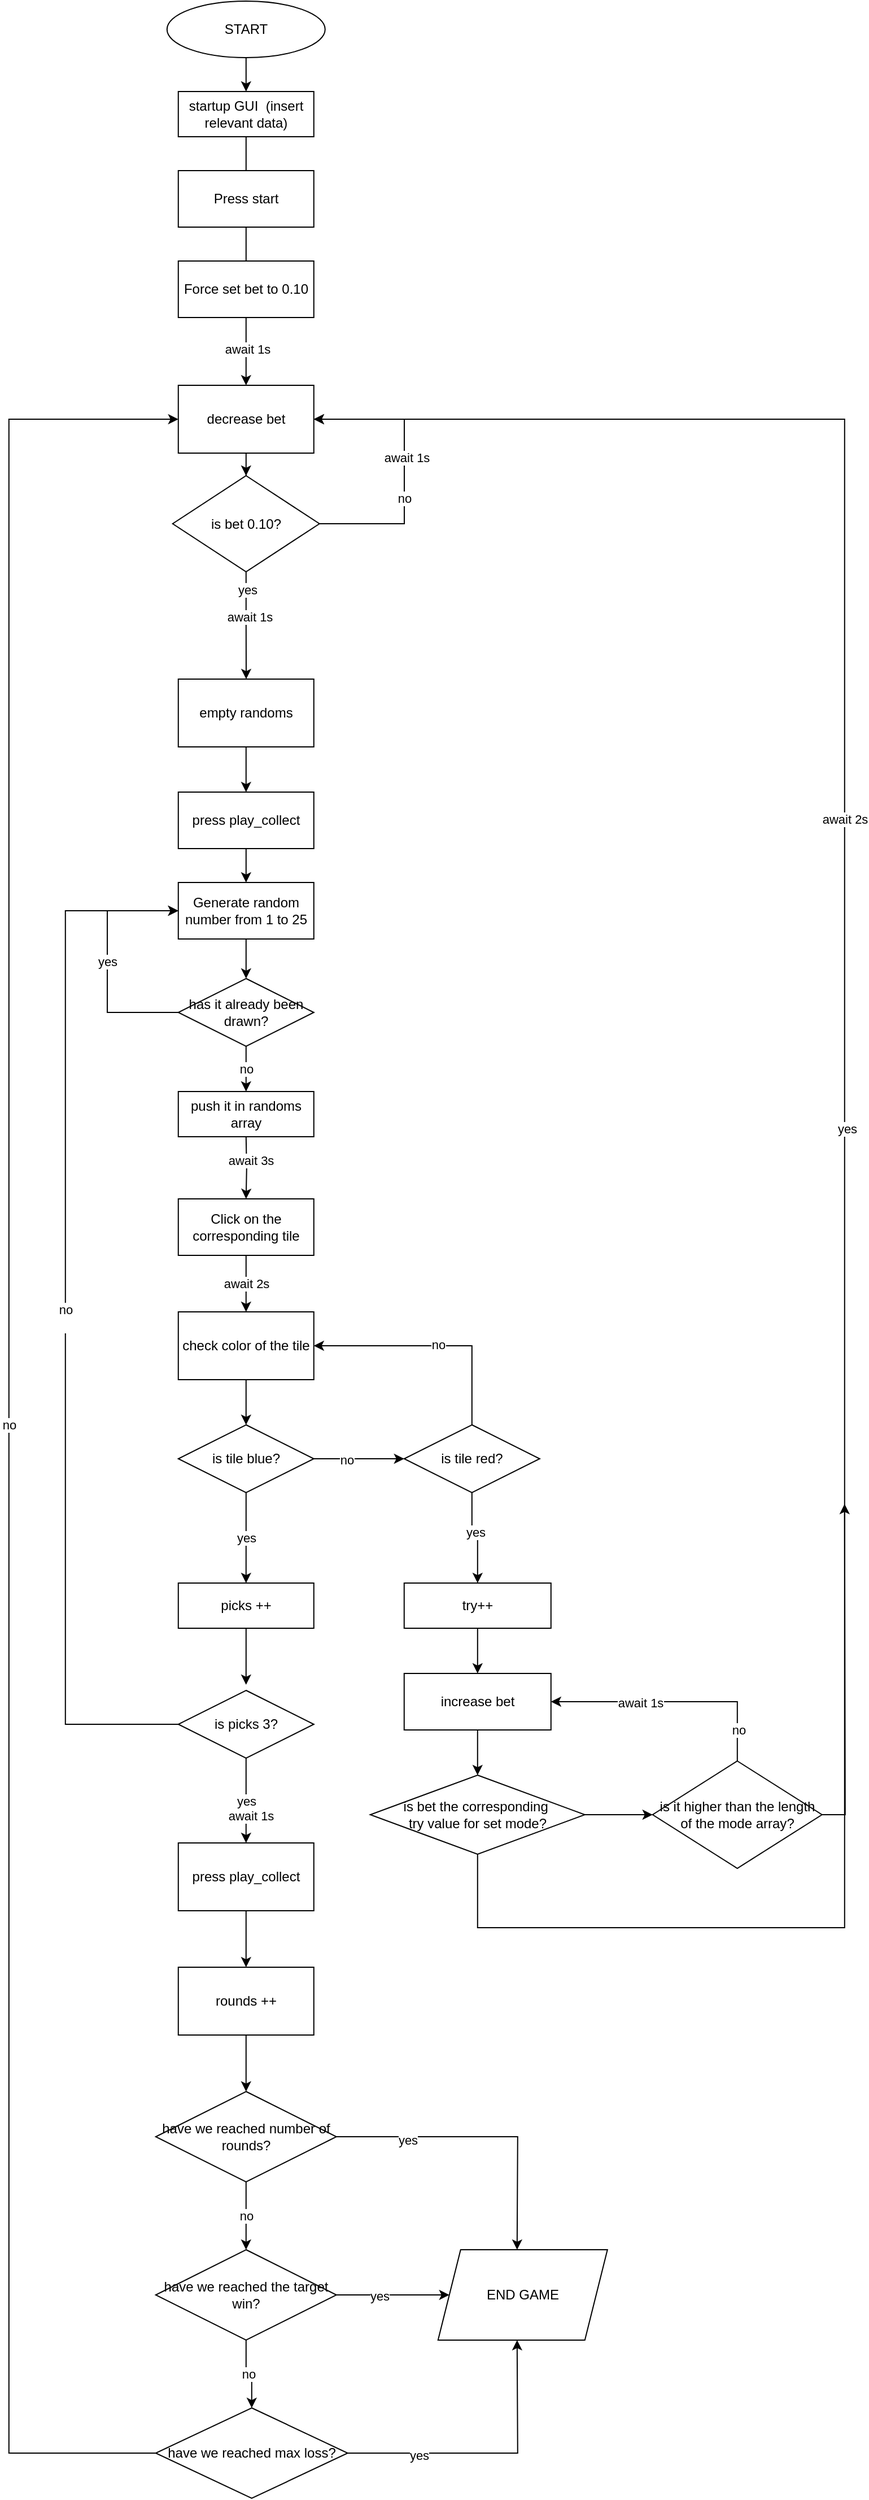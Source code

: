 <mxfile version="28.0.7">
  <diagram name="Pagina-1" id="DiGROShBe6_BHW7J8G3q">
    <mxGraphModel dx="1783" dy="2105" grid="1" gridSize="10" guides="1" tooltips="1" connect="1" arrows="1" fold="1" page="1" pageScale="1" pageWidth="827" pageHeight="1169" math="0" shadow="0">
      <root>
        <mxCell id="0" />
        <mxCell id="1" parent="0" />
        <mxCell id="_CnHaBAXVkDHwyhgGVDt-2" style="edgeStyle=orthogonalEdgeStyle;rounded=0;orthogonalLoop=1;jettySize=auto;html=1;" parent="1" source="_CnHaBAXVkDHwyhgGVDt-1" target="_CnHaBAXVkDHwyhgGVDt-3" edge="1">
          <mxGeometry relative="1" as="geometry">
            <mxPoint x="252.89" y="-1020" as="targetPoint" />
          </mxGeometry>
        </mxCell>
        <mxCell id="_CnHaBAXVkDHwyhgGVDt-1" value="START" style="ellipse;whiteSpace=wrap;html=1;" parent="1" vertex="1">
          <mxGeometry x="182.89" y="-1160" width="140" height="50" as="geometry" />
        </mxCell>
        <mxCell id="_CnHaBAXVkDHwyhgGVDt-4" style="edgeStyle=orthogonalEdgeStyle;rounded=0;orthogonalLoop=1;jettySize=auto;html=1;" parent="1" source="_CnHaBAXVkDHwyhgGVDt-3" edge="1">
          <mxGeometry relative="1" as="geometry">
            <mxPoint x="252.89" y="-980" as="targetPoint" />
          </mxGeometry>
        </mxCell>
        <mxCell id="_CnHaBAXVkDHwyhgGVDt-3" value="startup GUI&amp;nbsp; (insert relevant data)" style="rounded=0;whiteSpace=wrap;html=1;" parent="1" vertex="1">
          <mxGeometry x="192.89" y="-1080" width="120" height="40" as="geometry" />
        </mxCell>
        <mxCell id="_CnHaBAXVkDHwyhgGVDt-8" style="edgeStyle=orthogonalEdgeStyle;rounded=0;orthogonalLoop=1;jettySize=auto;html=1;" parent="1" source="_CnHaBAXVkDHwyhgGVDt-6" edge="1">
          <mxGeometry relative="1" as="geometry">
            <mxPoint x="252.89" y="-900" as="targetPoint" />
          </mxGeometry>
        </mxCell>
        <mxCell id="_CnHaBAXVkDHwyhgGVDt-6" value="Press start" style="rounded=0;whiteSpace=wrap;html=1;" parent="1" vertex="1">
          <mxGeometry x="192.89" y="-1010" width="120" height="50" as="geometry" />
        </mxCell>
        <mxCell id="_CnHaBAXVkDHwyhgGVDt-11" style="edgeStyle=orthogonalEdgeStyle;rounded=0;orthogonalLoop=1;jettySize=auto;html=1;exitX=0.5;exitY=1;exitDx=0;exitDy=0;" parent="1" source="4pX8vZohO5UuYpyCai0n-75" edge="1">
          <mxGeometry relative="1" as="geometry">
            <mxPoint x="253" y="-560" as="targetPoint" />
            <mxPoint x="252.89" y="-560" as="sourcePoint" />
          </mxGeometry>
        </mxCell>
        <mxCell id="4pX8vZohO5UuYpyCai0n-26" value="await 1s" style="edgeLabel;html=1;align=center;verticalAlign=middle;resizable=0;points=[];" vertex="1" connectable="0" parent="_CnHaBAXVkDHwyhgGVDt-11">
          <mxGeometry x="-0.167" y="3" relative="1" as="geometry">
            <mxPoint as="offset" />
          </mxGeometry>
        </mxCell>
        <mxCell id="4pX8vZohO5UuYpyCai0n-78" value="yes" style="edgeLabel;html=1;align=center;verticalAlign=middle;resizable=0;points=[];" vertex="1" connectable="0" parent="_CnHaBAXVkDHwyhgGVDt-11">
          <mxGeometry x="-0.665" y="1" relative="1" as="geometry">
            <mxPoint as="offset" />
          </mxGeometry>
        </mxCell>
        <mxCell id="4pX8vZohO5UuYpyCai0n-81" style="edgeStyle=orthogonalEdgeStyle;rounded=0;orthogonalLoop=1;jettySize=auto;html=1;entryX=0.5;entryY=0;entryDx=0;entryDy=0;" edge="1" parent="1" source="_CnHaBAXVkDHwyhgGVDt-10" target="4pX8vZohO5UuYpyCai0n-80">
          <mxGeometry relative="1" as="geometry" />
        </mxCell>
        <mxCell id="4pX8vZohO5UuYpyCai0n-82" value="await 1s" style="edgeLabel;html=1;align=center;verticalAlign=middle;resizable=0;points=[];" vertex="1" connectable="0" parent="4pX8vZohO5UuYpyCai0n-81">
          <mxGeometry x="-0.067" y="1" relative="1" as="geometry">
            <mxPoint as="offset" />
          </mxGeometry>
        </mxCell>
        <mxCell id="_CnHaBAXVkDHwyhgGVDt-10" value="Force set bet to 0.10" style="rounded=0;whiteSpace=wrap;html=1;" parent="1" vertex="1">
          <mxGeometry x="192.89" y="-930" width="120" height="50" as="geometry" />
        </mxCell>
        <mxCell id="_CnHaBAXVkDHwyhgGVDt-13" style="edgeStyle=orthogonalEdgeStyle;rounded=0;orthogonalLoop=1;jettySize=auto;html=1;" parent="1" source="_CnHaBAXVkDHwyhgGVDt-12" edge="1">
          <mxGeometry relative="1" as="geometry">
            <mxPoint x="252.89" y="-380" as="targetPoint" />
          </mxGeometry>
        </mxCell>
        <mxCell id="_CnHaBAXVkDHwyhgGVDt-12" value="press play_collect" style="rounded=0;whiteSpace=wrap;html=1;" parent="1" vertex="1">
          <mxGeometry x="192.89" y="-460" width="120" height="50" as="geometry" />
        </mxCell>
        <mxCell id="_CnHaBAXVkDHwyhgGVDt-15" style="edgeStyle=orthogonalEdgeStyle;rounded=0;orthogonalLoop=1;jettySize=auto;html=1;entryX=0.5;entryY=0;entryDx=0;entryDy=0;" parent="1" edge="1" target="_CnHaBAXVkDHwyhgGVDt-16">
          <mxGeometry relative="1" as="geometry">
            <mxPoint x="252.89" y="-125" as="targetPoint" />
            <mxPoint x="252.89" y="-155" as="sourcePoint" />
          </mxGeometry>
        </mxCell>
        <mxCell id="4pX8vZohO5UuYpyCai0n-27" value="await 3s" style="edgeLabel;html=1;align=center;verticalAlign=middle;resizable=0;points=[];" vertex="1" connectable="0" parent="_CnHaBAXVkDHwyhgGVDt-15">
          <mxGeometry x="-0.241" y="3" relative="1" as="geometry">
            <mxPoint as="offset" />
          </mxGeometry>
        </mxCell>
        <mxCell id="_CnHaBAXVkDHwyhgGVDt-18" value="await 2s" style="edgeStyle=orthogonalEdgeStyle;rounded=0;orthogonalLoop=1;jettySize=auto;html=1;" parent="1" source="_CnHaBAXVkDHwyhgGVDt-16" target="_CnHaBAXVkDHwyhgGVDt-17" edge="1">
          <mxGeometry relative="1" as="geometry">
            <mxPoint as="offset" />
          </mxGeometry>
        </mxCell>
        <mxCell id="_CnHaBAXVkDHwyhgGVDt-16" value="Click on the corresponding tile" style="rounded=0;whiteSpace=wrap;html=1;" parent="1" vertex="1">
          <mxGeometry x="192.89" y="-100" width="120" height="50" as="geometry" />
        </mxCell>
        <mxCell id="_CnHaBAXVkDHwyhgGVDt-20" value="" style="edgeStyle=orthogonalEdgeStyle;rounded=0;orthogonalLoop=1;jettySize=auto;html=1;" parent="1" source="_CnHaBAXVkDHwyhgGVDt-17" target="_CnHaBAXVkDHwyhgGVDt-19" edge="1">
          <mxGeometry relative="1" as="geometry" />
        </mxCell>
        <mxCell id="_CnHaBAXVkDHwyhgGVDt-17" value="check color of the tile" style="whiteSpace=wrap;html=1;rounded=0;" parent="1" vertex="1">
          <mxGeometry x="192.89" width="120" height="60" as="geometry" />
        </mxCell>
        <mxCell id="_CnHaBAXVkDHwyhgGVDt-22" value="yes" style="edgeStyle=orthogonalEdgeStyle;rounded=0;orthogonalLoop=1;jettySize=auto;html=1;" parent="1" source="_CnHaBAXVkDHwyhgGVDt-19" edge="1">
          <mxGeometry relative="1" as="geometry">
            <mxPoint x="252.89" y="240" as="targetPoint" />
          </mxGeometry>
        </mxCell>
        <mxCell id="_CnHaBAXVkDHwyhgGVDt-24" value="" style="edgeStyle=orthogonalEdgeStyle;rounded=0;orthogonalLoop=1;jettySize=auto;html=1;" parent="1" source="_CnHaBAXVkDHwyhgGVDt-19" target="_CnHaBAXVkDHwyhgGVDt-23" edge="1">
          <mxGeometry relative="1" as="geometry" />
        </mxCell>
        <mxCell id="4pX8vZohO5UuYpyCai0n-21" value="no" style="edgeLabel;html=1;align=center;verticalAlign=middle;resizable=0;points=[];" vertex="1" connectable="0" parent="_CnHaBAXVkDHwyhgGVDt-24">
          <mxGeometry x="-0.275" y="-1" relative="1" as="geometry">
            <mxPoint as="offset" />
          </mxGeometry>
        </mxCell>
        <mxCell id="_CnHaBAXVkDHwyhgGVDt-19" value="is tile blue?" style="rhombus;whiteSpace=wrap;html=1;rounded=0;" parent="1" vertex="1">
          <mxGeometry x="192.89" y="100" width="120" height="60" as="geometry" />
        </mxCell>
        <mxCell id="_CnHaBAXVkDHwyhgGVDt-26" value="" style="edgeStyle=orthogonalEdgeStyle;rounded=0;orthogonalLoop=1;jettySize=auto;html=1;" parent="1" source="_CnHaBAXVkDHwyhgGVDt-23" target="_CnHaBAXVkDHwyhgGVDt-25" edge="1">
          <mxGeometry relative="1" as="geometry" />
        </mxCell>
        <mxCell id="_CnHaBAXVkDHwyhgGVDt-27" value="yes" style="edgeLabel;html=1;align=center;verticalAlign=middle;resizable=0;points=[];" parent="_CnHaBAXVkDHwyhgGVDt-26" vertex="1" connectable="0">
          <mxGeometry x="-0.175" y="3" relative="1" as="geometry">
            <mxPoint as="offset" />
          </mxGeometry>
        </mxCell>
        <mxCell id="4pX8vZohO5UuYpyCai0n-23" value="" style="edgeStyle=orthogonalEdgeStyle;rounded=0;orthogonalLoop=1;jettySize=auto;html=1;entryX=1;entryY=0.5;entryDx=0;entryDy=0;" edge="1" parent="1" source="_CnHaBAXVkDHwyhgGVDt-23" target="_CnHaBAXVkDHwyhgGVDt-17">
          <mxGeometry relative="1" as="geometry">
            <mxPoint x="452.89" y="-10" as="targetPoint" />
            <Array as="points">
              <mxPoint x="452.89" y="30" />
            </Array>
          </mxGeometry>
        </mxCell>
        <mxCell id="4pX8vZohO5UuYpyCai0n-24" value="no" style="edgeLabel;html=1;align=center;verticalAlign=middle;resizable=0;points=[];" vertex="1" connectable="0" parent="4pX8vZohO5UuYpyCai0n-23">
          <mxGeometry x="-0.05" y="-1" relative="1" as="geometry">
            <mxPoint as="offset" />
          </mxGeometry>
        </mxCell>
        <mxCell id="_CnHaBAXVkDHwyhgGVDt-23" value="is tile red?" style="rhombus;whiteSpace=wrap;html=1;rounded=0;" parent="1" vertex="1">
          <mxGeometry x="392.89" y="100" width="120" height="60" as="geometry" />
        </mxCell>
        <mxCell id="4pX8vZohO5UuYpyCai0n-54" style="edgeStyle=orthogonalEdgeStyle;rounded=0;orthogonalLoop=1;jettySize=auto;html=1;" edge="1" parent="1" source="_CnHaBAXVkDHwyhgGVDt-25">
          <mxGeometry relative="1" as="geometry">
            <mxPoint x="457.89" y="320" as="targetPoint" />
          </mxGeometry>
        </mxCell>
        <mxCell id="_CnHaBAXVkDHwyhgGVDt-25" value="try++" style="rounded=0;whiteSpace=wrap;html=1;" parent="1" vertex="1">
          <mxGeometry x="392.89" y="240" width="130" height="40" as="geometry" />
        </mxCell>
        <mxCell id="4pX8vZohO5UuYpyCai0n-5" value="" style="edgeStyle=orthogonalEdgeStyle;rounded=0;orthogonalLoop=1;jettySize=auto;html=1;" edge="1" parent="1" source="4pX8vZohO5UuYpyCai0n-1">
          <mxGeometry relative="1" as="geometry">
            <mxPoint x="252.89" y="330" as="targetPoint" />
          </mxGeometry>
        </mxCell>
        <mxCell id="4pX8vZohO5UuYpyCai0n-1" value="picks ++" style="rounded=0;whiteSpace=wrap;html=1;" vertex="1" parent="1">
          <mxGeometry x="192.89" y="240" width="120" height="40" as="geometry" />
        </mxCell>
        <mxCell id="4pX8vZohO5UuYpyCai0n-18" value="no&lt;div&gt;&lt;br&gt;&lt;/div&gt;" style="edgeStyle=orthogonalEdgeStyle;rounded=0;orthogonalLoop=1;jettySize=auto;html=1;entryX=0;entryY=0.5;entryDx=0;entryDy=0;" edge="1" parent="1" source="4pX8vZohO5UuYpyCai0n-4" target="4pX8vZohO5UuYpyCai0n-13">
          <mxGeometry relative="1" as="geometry">
            <mxPoint x="122.89" y="-40" as="targetPoint" />
            <Array as="points">
              <mxPoint x="92.89" y="365" />
              <mxPoint x="92.89" y="-355" />
            </Array>
          </mxGeometry>
        </mxCell>
        <mxCell id="4pX8vZohO5UuYpyCai0n-20" value="yes" style="edgeStyle=orthogonalEdgeStyle;rounded=0;orthogonalLoop=1;jettySize=auto;html=1;" edge="1" parent="1" source="4pX8vZohO5UuYpyCai0n-4" target="4pX8vZohO5UuYpyCai0n-19">
          <mxGeometry relative="1" as="geometry" />
        </mxCell>
        <mxCell id="4pX8vZohO5UuYpyCai0n-28" value="await 1s" style="edgeLabel;html=1;align=center;verticalAlign=middle;resizable=0;points=[];" vertex="1" connectable="0" parent="4pX8vZohO5UuYpyCai0n-20">
          <mxGeometry x="0.356" y="4" relative="1" as="geometry">
            <mxPoint as="offset" />
          </mxGeometry>
        </mxCell>
        <mxCell id="4pX8vZohO5UuYpyCai0n-4" value="is picks 3?" style="rhombus;whiteSpace=wrap;html=1;rounded=0;" vertex="1" parent="1">
          <mxGeometry x="192.89" y="335" width="120" height="60" as="geometry" />
        </mxCell>
        <mxCell id="4pX8vZohO5UuYpyCai0n-12" value="" style="edgeStyle=orthogonalEdgeStyle;rounded=0;orthogonalLoop=1;jettySize=auto;html=1;" edge="1" parent="1" source="4pX8vZohO5UuYpyCai0n-13" target="4pX8vZohO5UuYpyCai0n-16">
          <mxGeometry relative="1" as="geometry" />
        </mxCell>
        <mxCell id="4pX8vZohO5UuYpyCai0n-13" value="Generate random number from 1 to 25" style="rounded=0;whiteSpace=wrap;html=1;" vertex="1" parent="1">
          <mxGeometry x="192.89" y="-380" width="120" height="50" as="geometry" />
        </mxCell>
        <mxCell id="4pX8vZohO5UuYpyCai0n-14" value="yes" style="edgeStyle=orthogonalEdgeStyle;rounded=0;orthogonalLoop=1;jettySize=auto;html=1;entryX=0;entryY=0.5;entryDx=0;entryDy=0;" edge="1" parent="1" source="4pX8vZohO5UuYpyCai0n-16" target="4pX8vZohO5UuYpyCai0n-13">
          <mxGeometry relative="1" as="geometry">
            <mxPoint x="142.89" y="-355" as="targetPoint" />
            <Array as="points">
              <mxPoint x="130" y="-265" />
              <mxPoint x="130" y="-355" />
            </Array>
          </mxGeometry>
        </mxCell>
        <mxCell id="4pX8vZohO5UuYpyCai0n-15" value="no" style="edgeStyle=orthogonalEdgeStyle;rounded=0;orthogonalLoop=1;jettySize=auto;html=1;" edge="1" parent="1" source="4pX8vZohO5UuYpyCai0n-16" target="4pX8vZohO5UuYpyCai0n-17">
          <mxGeometry relative="1" as="geometry" />
        </mxCell>
        <mxCell id="4pX8vZohO5UuYpyCai0n-16" value="has it already been drawn?" style="rhombus;whiteSpace=wrap;html=1;rounded=0;" vertex="1" parent="1">
          <mxGeometry x="192.89" y="-295" width="120" height="60" as="geometry" />
        </mxCell>
        <mxCell id="4pX8vZohO5UuYpyCai0n-17" value="push it in randoms array" style="whiteSpace=wrap;html=1;rounded=0;" vertex="1" parent="1">
          <mxGeometry x="192.89" y="-195" width="120" height="40" as="geometry" />
        </mxCell>
        <mxCell id="4pX8vZohO5UuYpyCai0n-34" value="" style="edgeStyle=orthogonalEdgeStyle;rounded=0;orthogonalLoop=1;jettySize=auto;html=1;" edge="1" parent="1" source="4pX8vZohO5UuYpyCai0n-19" target="4pX8vZohO5UuYpyCai0n-33">
          <mxGeometry relative="1" as="geometry" />
        </mxCell>
        <mxCell id="4pX8vZohO5UuYpyCai0n-19" value="press play_collect" style="whiteSpace=wrap;html=1;rounded=0;" vertex="1" parent="1">
          <mxGeometry x="192.89" y="470" width="120" height="60" as="geometry" />
        </mxCell>
        <mxCell id="4pX8vZohO5UuYpyCai0n-36" value="" style="edgeStyle=orthogonalEdgeStyle;rounded=0;orthogonalLoop=1;jettySize=auto;html=1;" edge="1" parent="1" source="4pX8vZohO5UuYpyCai0n-33" target="4pX8vZohO5UuYpyCai0n-35">
          <mxGeometry relative="1" as="geometry" />
        </mxCell>
        <mxCell id="4pX8vZohO5UuYpyCai0n-33" value="rounds ++" style="whiteSpace=wrap;html=1;rounded=0;" vertex="1" parent="1">
          <mxGeometry x="192.89" y="580" width="120" height="60" as="geometry" />
        </mxCell>
        <mxCell id="4pX8vZohO5UuYpyCai0n-40" value="no" style="edgeStyle=orthogonalEdgeStyle;rounded=0;orthogonalLoop=1;jettySize=auto;html=1;" edge="1" parent="1" source="4pX8vZohO5UuYpyCai0n-35" target="4pX8vZohO5UuYpyCai0n-39">
          <mxGeometry relative="1" as="geometry" />
        </mxCell>
        <mxCell id="4pX8vZohO5UuYpyCai0n-45" style="edgeStyle=orthogonalEdgeStyle;rounded=0;orthogonalLoop=1;jettySize=auto;html=1;" edge="1" parent="1" source="4pX8vZohO5UuYpyCai0n-35">
          <mxGeometry relative="1" as="geometry">
            <mxPoint x="492.89" y="830" as="targetPoint" />
          </mxGeometry>
        </mxCell>
        <mxCell id="4pX8vZohO5UuYpyCai0n-51" value="yes" style="edgeLabel;html=1;align=center;verticalAlign=middle;resizable=0;points=[];" vertex="1" connectable="0" parent="4pX8vZohO5UuYpyCai0n-45">
          <mxGeometry x="-0.516" y="-3" relative="1" as="geometry">
            <mxPoint as="offset" />
          </mxGeometry>
        </mxCell>
        <mxCell id="4pX8vZohO5UuYpyCai0n-35" value="have we reached number of rounds?" style="rhombus;whiteSpace=wrap;html=1;rounded=0;" vertex="1" parent="1">
          <mxGeometry x="172.89" y="690" width="160" height="80" as="geometry" />
        </mxCell>
        <mxCell id="4pX8vZohO5UuYpyCai0n-43" value="no" style="edgeStyle=orthogonalEdgeStyle;rounded=0;orthogonalLoop=1;jettySize=auto;html=1;" edge="1" parent="1" source="4pX8vZohO5UuYpyCai0n-39" target="4pX8vZohO5UuYpyCai0n-42">
          <mxGeometry relative="1" as="geometry" />
        </mxCell>
        <mxCell id="4pX8vZohO5UuYpyCai0n-46" style="edgeStyle=orthogonalEdgeStyle;rounded=0;orthogonalLoop=1;jettySize=auto;html=1;" edge="1" parent="1" source="4pX8vZohO5UuYpyCai0n-39">
          <mxGeometry relative="1" as="geometry">
            <mxPoint x="432.89" y="870" as="targetPoint" />
          </mxGeometry>
        </mxCell>
        <mxCell id="4pX8vZohO5UuYpyCai0n-50" value="yes" style="edgeLabel;html=1;align=center;verticalAlign=middle;resizable=0;points=[];" vertex="1" connectable="0" parent="4pX8vZohO5UuYpyCai0n-46">
          <mxGeometry x="-0.244" y="-1" relative="1" as="geometry">
            <mxPoint as="offset" />
          </mxGeometry>
        </mxCell>
        <mxCell id="4pX8vZohO5UuYpyCai0n-39" value="have we reached the target win?" style="rhombus;whiteSpace=wrap;html=1;rounded=0;" vertex="1" parent="1">
          <mxGeometry x="172.89" y="830" width="160" height="80" as="geometry" />
        </mxCell>
        <mxCell id="4pX8vZohO5UuYpyCai0n-47" style="edgeStyle=orthogonalEdgeStyle;rounded=0;orthogonalLoop=1;jettySize=auto;html=1;entryX=0.5;entryY=1;entryDx=0;entryDy=0;" edge="1" parent="1" source="4pX8vZohO5UuYpyCai0n-42">
          <mxGeometry relative="1" as="geometry">
            <mxPoint x="492.89" y="910" as="targetPoint" />
          </mxGeometry>
        </mxCell>
        <mxCell id="4pX8vZohO5UuYpyCai0n-52" value="yes" style="edgeLabel;html=1;align=center;verticalAlign=middle;resizable=0;points=[];" vertex="1" connectable="0" parent="4pX8vZohO5UuYpyCai0n-47">
          <mxGeometry x="-0.5" y="-2" relative="1" as="geometry">
            <mxPoint as="offset" />
          </mxGeometry>
        </mxCell>
        <mxCell id="4pX8vZohO5UuYpyCai0n-53" value="no" style="edgeStyle=orthogonalEdgeStyle;rounded=0;orthogonalLoop=1;jettySize=auto;html=1;entryX=0;entryY=0.5;entryDx=0;entryDy=0;exitX=0;exitY=0.5;exitDx=0;exitDy=0;" edge="1" parent="1" source="4pX8vZohO5UuYpyCai0n-42" target="4pX8vZohO5UuYpyCai0n-80">
          <mxGeometry relative="1" as="geometry">
            <mxPoint x="162.89" y="-780" as="targetPoint" />
            <mxPoint x="82.89" y="1030" as="sourcePoint" />
            <Array as="points">
              <mxPoint x="42.89" y="1010" />
              <mxPoint x="42.89" y="-790" />
            </Array>
          </mxGeometry>
        </mxCell>
        <mxCell id="4pX8vZohO5UuYpyCai0n-42" value="have we reached max loss?" style="rhombus;whiteSpace=wrap;html=1;rounded=0;" vertex="1" parent="1">
          <mxGeometry x="172.89" y="970" width="170" height="80" as="geometry" />
        </mxCell>
        <mxCell id="4pX8vZohO5UuYpyCai0n-57" value="" style="edgeStyle=orthogonalEdgeStyle;rounded=0;orthogonalLoop=1;jettySize=auto;html=1;" edge="1" parent="1" source="4pX8vZohO5UuYpyCai0n-55" target="4pX8vZohO5UuYpyCai0n-56">
          <mxGeometry relative="1" as="geometry" />
        </mxCell>
        <mxCell id="4pX8vZohO5UuYpyCai0n-55" value="increase bet" style="whiteSpace=wrap;html=1;" vertex="1" parent="1">
          <mxGeometry x="392.89" y="320" width="130" height="50" as="geometry" />
        </mxCell>
        <mxCell id="4pX8vZohO5UuYpyCai0n-61" style="edgeStyle=orthogonalEdgeStyle;rounded=0;orthogonalLoop=1;jettySize=auto;html=1;exitX=0.5;exitY=1;exitDx=0;exitDy=0;entryX=1;entryY=0.5;entryDx=0;entryDy=0;" edge="1" parent="1" source="4pX8vZohO5UuYpyCai0n-56" target="4pX8vZohO5UuYpyCai0n-80">
          <mxGeometry relative="1" as="geometry">
            <mxPoint x="567.949" y="494.978" as="sourcePoint" />
            <mxPoint x="472.89" y="-550" as="targetPoint" />
            <Array as="points">
              <mxPoint x="457.89" y="545" />
              <mxPoint x="782.89" y="545" />
              <mxPoint x="782.89" y="-790" />
            </Array>
          </mxGeometry>
        </mxCell>
        <mxCell id="4pX8vZohO5UuYpyCai0n-62" value="yes" style="edgeLabel;html=1;align=center;verticalAlign=middle;resizable=0;points=[];" vertex="1" connectable="0" parent="4pX8vZohO5UuYpyCai0n-61">
          <mxGeometry y="-2" relative="1" as="geometry">
            <mxPoint as="offset" />
          </mxGeometry>
        </mxCell>
        <mxCell id="4pX8vZohO5UuYpyCai0n-64" value="await 2s" style="edgeLabel;html=1;align=center;verticalAlign=middle;resizable=0;points=[];" vertex="1" connectable="0" parent="4pX8vZohO5UuYpyCai0n-61">
          <mxGeometry x="0.249" relative="1" as="geometry">
            <mxPoint as="offset" />
          </mxGeometry>
        </mxCell>
        <mxCell id="4pX8vZohO5UuYpyCai0n-68" style="edgeStyle=orthogonalEdgeStyle;rounded=0;orthogonalLoop=1;jettySize=auto;html=1;entryX=0;entryY=0.5;entryDx=0;entryDy=0;" edge="1" parent="1" source="4pX8vZohO5UuYpyCai0n-56" target="4pX8vZohO5UuYpyCai0n-67">
          <mxGeometry relative="1" as="geometry" />
        </mxCell>
        <mxCell id="4pX8vZohO5UuYpyCai0n-56" value="is bet the corresponding&amp;nbsp;&lt;div&gt;try value for set mode?&lt;/div&gt;" style="rhombus;whiteSpace=wrap;html=1;" vertex="1" parent="1">
          <mxGeometry x="362.89" y="410" width="190" height="70" as="geometry" />
        </mxCell>
        <mxCell id="4pX8vZohO5UuYpyCai0n-66" value="END GAME" style="shape=parallelogram;perimeter=parallelogramPerimeter;whiteSpace=wrap;html=1;fixedSize=1;" vertex="1" parent="1">
          <mxGeometry x="422.89" y="830" width="150" height="80" as="geometry" />
        </mxCell>
        <mxCell id="4pX8vZohO5UuYpyCai0n-70" style="edgeStyle=orthogonalEdgeStyle;rounded=0;orthogonalLoop=1;jettySize=auto;html=1;entryX=1;entryY=0.5;entryDx=0;entryDy=0;" edge="1" parent="1" source="4pX8vZohO5UuYpyCai0n-67" target="4pX8vZohO5UuYpyCai0n-55">
          <mxGeometry relative="1" as="geometry">
            <mxPoint x="687.89" y="340" as="targetPoint" />
            <Array as="points">
              <mxPoint x="687.89" y="345" />
            </Array>
          </mxGeometry>
        </mxCell>
        <mxCell id="4pX8vZohO5UuYpyCai0n-71" value="no" style="edgeLabel;html=1;align=center;verticalAlign=middle;resizable=0;points=[];" vertex="1" connectable="0" parent="4pX8vZohO5UuYpyCai0n-70">
          <mxGeometry x="-0.268" y="1" relative="1" as="geometry">
            <mxPoint x="28" y="24" as="offset" />
          </mxGeometry>
        </mxCell>
        <mxCell id="4pX8vZohO5UuYpyCai0n-72" value="await 1s" style="edgeLabel;html=1;align=center;verticalAlign=middle;resizable=0;points=[];" vertex="1" connectable="0" parent="4pX8vZohO5UuYpyCai0n-70">
          <mxGeometry x="0.273" y="1" relative="1" as="geometry">
            <mxPoint as="offset" />
          </mxGeometry>
        </mxCell>
        <mxCell id="4pX8vZohO5UuYpyCai0n-74" style="edgeStyle=orthogonalEdgeStyle;rounded=0;orthogonalLoop=1;jettySize=auto;html=1;" edge="1" parent="1" source="4pX8vZohO5UuYpyCai0n-67">
          <mxGeometry relative="1" as="geometry">
            <mxPoint x="782.89" y="170" as="targetPoint" />
          </mxGeometry>
        </mxCell>
        <mxCell id="4pX8vZohO5UuYpyCai0n-67" value="is it higher than the length of the mode array&lt;span style=&quot;background-color: transparent; color: light-dark(rgb(0, 0, 0), rgb(255, 255, 255));&quot;&gt;?&lt;/span&gt;" style="rhombus;whiteSpace=wrap;html=1;" vertex="1" parent="1">
          <mxGeometry x="612.89" y="397.5" width="150" height="95" as="geometry" />
        </mxCell>
        <mxCell id="4pX8vZohO5UuYpyCai0n-84" style="edgeStyle=orthogonalEdgeStyle;rounded=0;orthogonalLoop=1;jettySize=auto;html=1;entryX=1;entryY=0.5;entryDx=0;entryDy=0;" edge="1" parent="1" source="4pX8vZohO5UuYpyCai0n-75" target="4pX8vZohO5UuYpyCai0n-80">
          <mxGeometry relative="1" as="geometry">
            <Array as="points">
              <mxPoint x="393" y="-697" />
              <mxPoint x="393" y="-790" />
            </Array>
          </mxGeometry>
        </mxCell>
        <mxCell id="4pX8vZohO5UuYpyCai0n-85" value="no" style="edgeLabel;html=1;align=center;verticalAlign=middle;resizable=0;points=[];" vertex="1" connectable="0" parent="4pX8vZohO5UuYpyCai0n-84">
          <mxGeometry x="0.089" y="-4" relative="1" as="geometry">
            <mxPoint x="-4" y="37" as="offset" />
          </mxGeometry>
        </mxCell>
        <mxCell id="4pX8vZohO5UuYpyCai0n-86" value="await 1s" style="edgeLabel;html=1;align=center;verticalAlign=middle;resizable=0;points=[];" vertex="1" connectable="0" parent="4pX8vZohO5UuYpyCai0n-84">
          <mxGeometry x="0.083" y="-2" relative="1" as="geometry">
            <mxPoint as="offset" />
          </mxGeometry>
        </mxCell>
        <mxCell id="4pX8vZohO5UuYpyCai0n-75" value="is bet 0.10?" style="rhombus;whiteSpace=wrap;html=1;rounded=0;" vertex="1" parent="1">
          <mxGeometry x="187.89" y="-740" width="130" height="85" as="geometry" />
        </mxCell>
        <mxCell id="4pX8vZohO5UuYpyCai0n-83" style="edgeStyle=orthogonalEdgeStyle;rounded=0;orthogonalLoop=1;jettySize=auto;html=1;entryX=0.5;entryY=0;entryDx=0;entryDy=0;" edge="1" parent="1" source="4pX8vZohO5UuYpyCai0n-80" target="4pX8vZohO5UuYpyCai0n-75">
          <mxGeometry relative="1" as="geometry" />
        </mxCell>
        <mxCell id="4pX8vZohO5UuYpyCai0n-80" value="decrease bet" style="rounded=0;whiteSpace=wrap;html=1;" vertex="1" parent="1">
          <mxGeometry x="192.89" y="-820" width="120" height="60" as="geometry" />
        </mxCell>
        <mxCell id="4pX8vZohO5UuYpyCai0n-88" style="edgeStyle=orthogonalEdgeStyle;rounded=0;orthogonalLoop=1;jettySize=auto;html=1;entryX=0.5;entryY=0;entryDx=0;entryDy=0;" edge="1" parent="1" source="4pX8vZohO5UuYpyCai0n-87" target="_CnHaBAXVkDHwyhgGVDt-12">
          <mxGeometry relative="1" as="geometry" />
        </mxCell>
        <mxCell id="4pX8vZohO5UuYpyCai0n-87" value="empty randoms" style="rounded=0;whiteSpace=wrap;html=1;" vertex="1" parent="1">
          <mxGeometry x="192.89" y="-560" width="120" height="60" as="geometry" />
        </mxCell>
      </root>
    </mxGraphModel>
  </diagram>
</mxfile>
